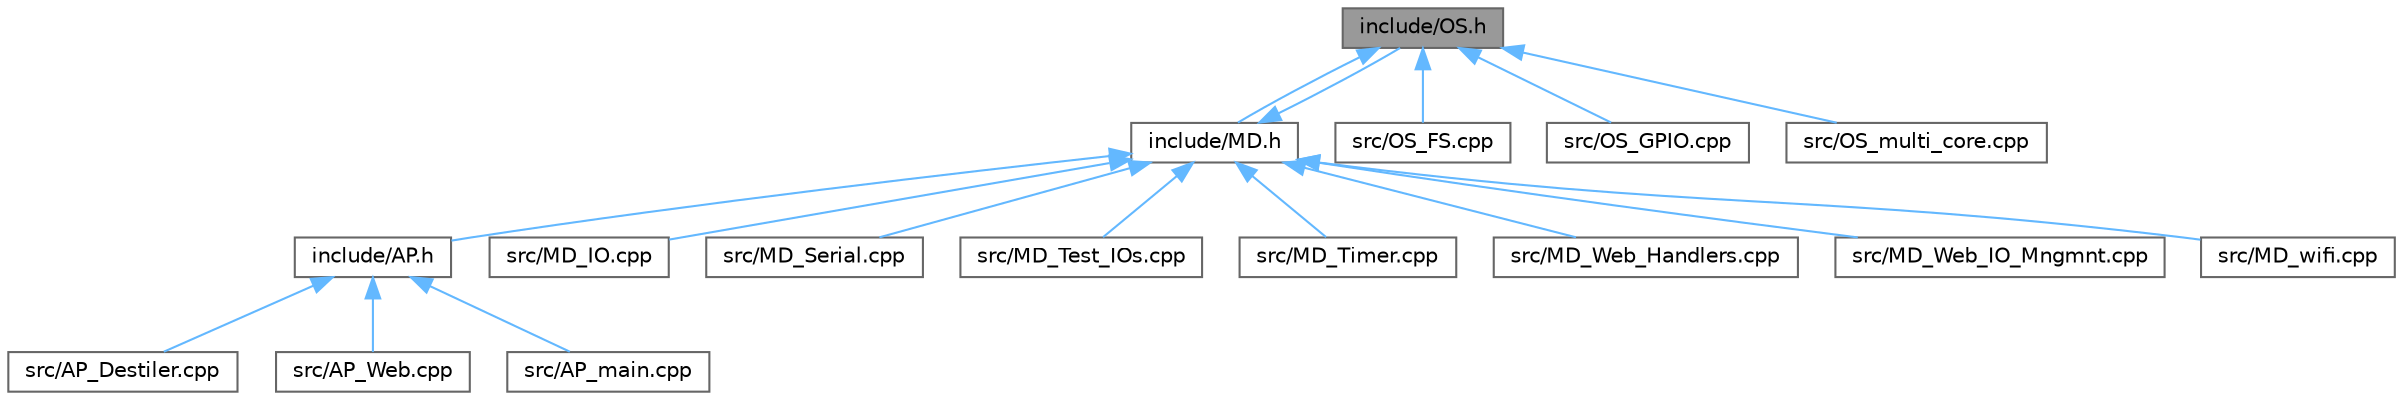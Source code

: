 digraph "include/OS.h"
{
 // LATEX_PDF_SIZE
  bgcolor="transparent";
  edge [fontname=Helvetica,fontsize=10,labelfontname=Helvetica,labelfontsize=10];
  node [fontname=Helvetica,fontsize=10,shape=box,height=0.2,width=0.4];
  Node1 [id="Node000001",label="include/OS.h",height=0.2,width=0.4,color="gray40", fillcolor="grey60", style="filled", fontcolor="black",tooltip="Header file for the OS project."];
  Node1 -> Node2 [id="edge33_Node000001_Node000002",dir="back",color="steelblue1",style="solid",tooltip=" "];
  Node2 [id="Node000002",label="include/MD.h",height=0.2,width=0.4,color="grey40", fillcolor="white", style="filled",URL="$_m_d_8h.html",tooltip="Header file for the MD project."];
  Node2 -> Node3 [id="edge34_Node000002_Node000003",dir="back",color="steelblue1",style="solid",tooltip=" "];
  Node3 [id="Node000003",label="include/AP.h",height=0.2,width=0.4,color="grey40", fillcolor="white", style="filled",URL="$_a_p_8h.html",tooltip="Header file for the AP project."];
  Node3 -> Node4 [id="edge35_Node000003_Node000004",dir="back",color="steelblue1",style="solid",tooltip=" "];
  Node4 [id="Node000004",label="src/AP_Destiler.cpp",height=0.2,width=0.4,color="grey40", fillcolor="white", style="filled",URL="$_a_p___destiler_8cpp.html",tooltip="Application file for the MD project."];
  Node3 -> Node5 [id="edge36_Node000003_Node000005",dir="back",color="steelblue1",style="solid",tooltip=" "];
  Node5 [id="Node000005",label="src/AP_Web.cpp",height=0.2,width=0.4,color="grey40", fillcolor="white", style="filled",URL="$_a_p___web_8cpp.html",tooltip="Web Server functions."];
  Node3 -> Node6 [id="edge37_Node000003_Node000006",dir="back",color="steelblue1",style="solid",tooltip=" "];
  Node6 [id="Node000006",label="src/AP_main.cpp",height=0.2,width=0.4,color="grey40", fillcolor="white", style="filled",URL="$_a_p__main_8cpp.html",tooltip="Main file for the MD project."];
  Node2 -> Node1 [id="edge38_Node000002_Node000001",dir="back",color="steelblue1",style="solid",tooltip=" "];
  Node2 -> Node7 [id="edge39_Node000002_Node000007",dir="back",color="steelblue1",style="solid",tooltip=" "];
  Node7 [id="Node000007",label="src/MD_IO.cpp",height=0.2,width=0.4,color="grey40", fillcolor="white", style="filled",URL="$_m_d___i_o_8cpp.html",tooltip="IO functions for the MD project <This file contains the IO functions for the MD project that are used..."];
  Node2 -> Node8 [id="edge40_Node000002_Node000008",dir="back",color="steelblue1",style="solid",tooltip=" "];
  Node8 [id="Node000008",label="src/MD_Serial.cpp",height=0.2,width=0.4,color="grey40", fillcolor="white", style="filled",URL="$_m_d___serial_8cpp.html",tooltip="Serial functions for the MD project."];
  Node2 -> Node9 [id="edge41_Node000002_Node000009",dir="back",color="steelblue1",style="solid",tooltip=" "];
  Node9 [id="Node000009",label="src/MD_Test_IOs.cpp",height=0.2,width=0.4,color="grey40", fillcolor="white", style="filled",URL="$_m_d___test___i_os_8cpp.html",tooltip="Test I/Os for the MD project."];
  Node2 -> Node10 [id="edge42_Node000002_Node000010",dir="back",color="steelblue1",style="solid",tooltip=" "];
  Node10 [id="Node000010",label="src/MD_Timer.cpp",height=0.2,width=0.4,color="grey40", fillcolor="white", style="filled",URL="$_m_d___timer_8cpp.html",tooltip=" "];
  Node2 -> Node11 [id="edge43_Node000002_Node000011",dir="back",color="steelblue1",style="solid",tooltip=" "];
  Node11 [id="Node000011",label="src/MD_Web_Handlers.cpp",height=0.2,width=0.4,color="grey40", fillcolor="white", style="filled",URL="$_m_d___web___handlers_8cpp.html",tooltip="Web Handlers for the MD project."];
  Node2 -> Node12 [id="edge44_Node000002_Node000012",dir="back",color="steelblue1",style="solid",tooltip=" "];
  Node12 [id="Node000012",label="src/MD_Web_IO_Mngmnt.cpp",height=0.2,width=0.4,color="grey40", fillcolor="white", style="filled",URL="$_m_d___web___i_o___mngmnt_8cpp.html",tooltip=" "];
  Node2 -> Node13 [id="edge45_Node000002_Node000013",dir="back",color="steelblue1",style="solid",tooltip=" "];
  Node13 [id="Node000013",label="src/MD_wifi.cpp",height=0.2,width=0.4,color="grey40", fillcolor="white", style="filled",URL="$_m_d__wifi_8cpp.html",tooltip=" "];
  Node1 -> Node14 [id="edge46_Node000001_Node000014",dir="back",color="steelblue1",style="solid",tooltip=" "];
  Node14 [id="Node000014",label="src/OS_FS.cpp",height=0.2,width=0.4,color="grey40", fillcolor="white", style="filled",URL="$_o_s___f_s_8cpp.html",tooltip="File System functions."];
  Node1 -> Node15 [id="edge47_Node000001_Node000015",dir="back",color="steelblue1",style="solid",tooltip=" "];
  Node15 [id="Node000015",label="src/OS_GPIO.cpp",height=0.2,width=0.4,color="grey40", fillcolor="white", style="filled",URL="$_o_s___g_p_i_o_8cpp.html",tooltip="GPIO functions."];
  Node1 -> Node16 [id="edge48_Node000001_Node000016",dir="back",color="steelblue1",style="solid",tooltip=" "];
  Node16 [id="Node000016",label="src/OS_multi_core.cpp",height=0.2,width=0.4,color="grey40", fillcolor="white", style="filled",URL="$_o_s__multi__core_8cpp.html",tooltip="Operating System MultiCore functions."];
}
